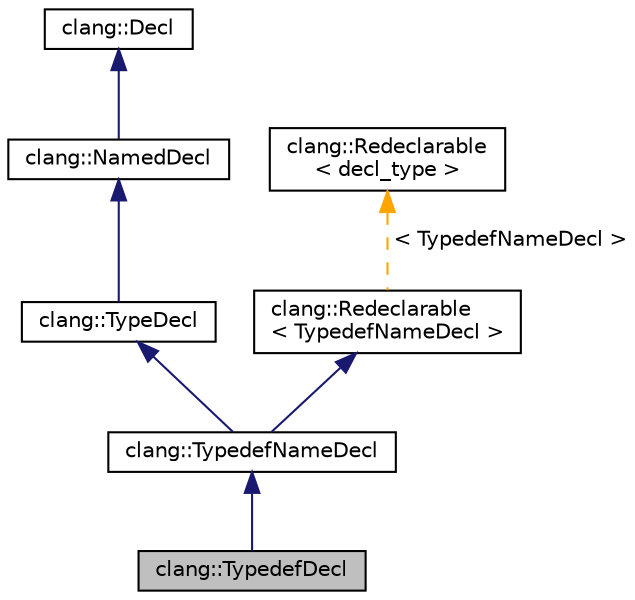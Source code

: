 digraph "clang::TypedefDecl"
{
 // LATEX_PDF_SIZE
  bgcolor="transparent";
  edge [fontname="Helvetica",fontsize="10",labelfontname="Helvetica",labelfontsize="10"];
  node [fontname="Helvetica",fontsize="10",shape=record];
  Node1 [label="clang::TypedefDecl",height=0.2,width=0.4,color="black", fillcolor="grey75", style="filled", fontcolor="black",tooltip="Represents the declaration of a typedef-name via the 'typedef' type specifier."];
  Node2 -> Node1 [dir="back",color="midnightblue",fontsize="10",style="solid",fontname="Helvetica"];
  Node2 [label="clang::TypedefNameDecl",height=0.2,width=0.4,color="black",URL="$classclang_1_1TypedefNameDecl.html",tooltip="Base class for declarations which introduce a typedef-name."];
  Node3 -> Node2 [dir="back",color="midnightblue",fontsize="10",style="solid",fontname="Helvetica"];
  Node3 [label="clang::TypeDecl",height=0.2,width=0.4,color="black",URL="$classclang_1_1TypeDecl.html",tooltip="Represents a declaration of a type."];
  Node4 -> Node3 [dir="back",color="midnightblue",fontsize="10",style="solid",fontname="Helvetica"];
  Node4 [label="clang::NamedDecl",height=0.2,width=0.4,color="black",URL="$classclang_1_1NamedDecl.html",tooltip="This represents a decl that may have a name."];
  Node5 -> Node4 [dir="back",color="midnightblue",fontsize="10",style="solid",fontname="Helvetica"];
  Node5 [label="clang::Decl",height=0.2,width=0.4,color="black",URL="$classclang_1_1Decl.html",tooltip="Decl - This represents one declaration (or definition), e.g."];
  Node6 -> Node2 [dir="back",color="midnightblue",fontsize="10",style="solid",fontname="Helvetica"];
  Node6 [label="clang::Redeclarable\l\< TypedefNameDecl \>",height=0.2,width=0.4,color="black",URL="$classclang_1_1Redeclarable.html",tooltip=" "];
  Node7 -> Node6 [dir="back",color="orange",fontsize="10",style="dashed",label=" \< TypedefNameDecl \>" ,fontname="Helvetica"];
  Node7 [label="clang::Redeclarable\l\< decl_type \>",height=0.2,width=0.4,color="black",URL="$classclang_1_1Redeclarable.html",tooltip="Provides common interface for the Decls that can be redeclared."];
}
